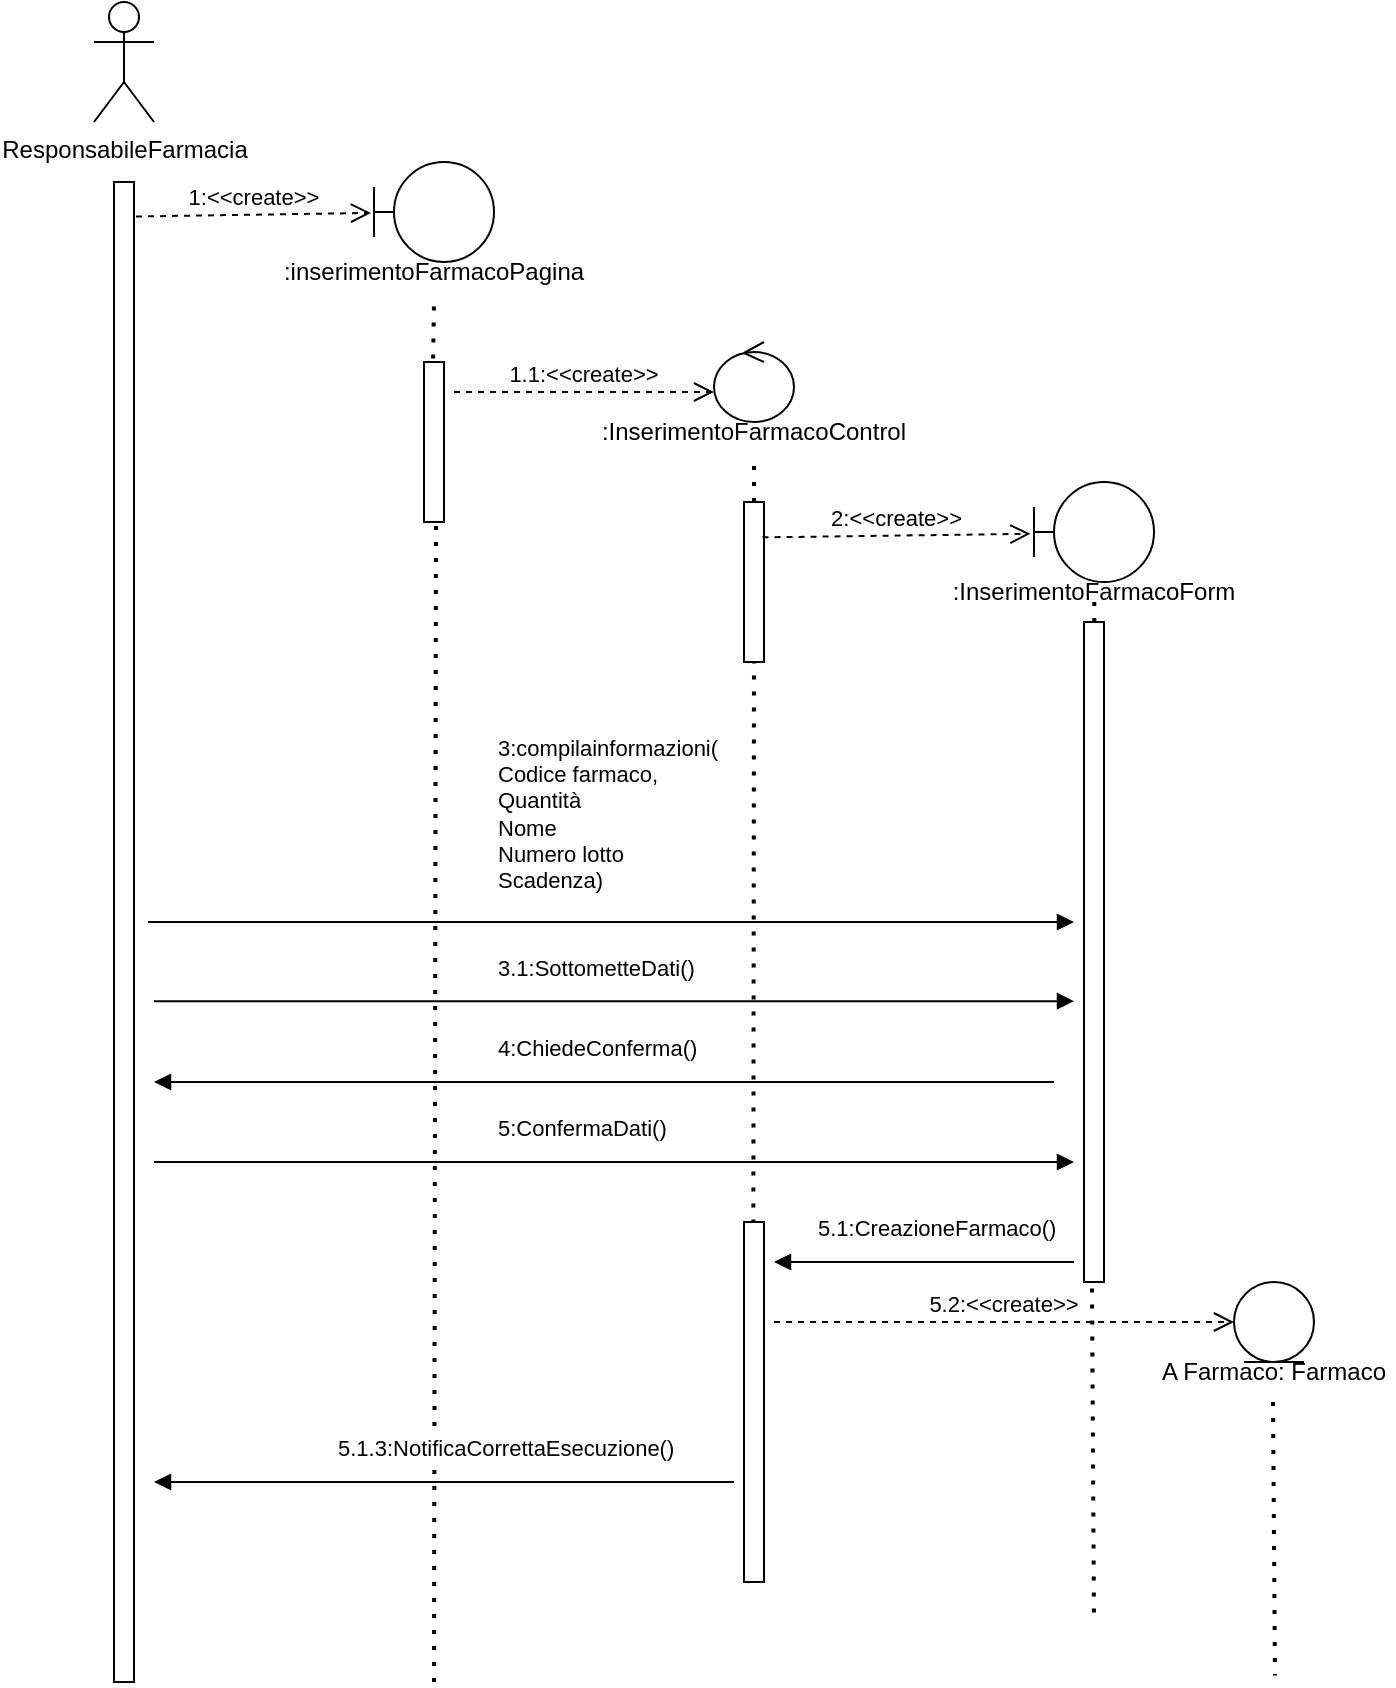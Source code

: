 <mxfile version="20.5.3" type="device"><diagram id="kgpKYQtTHZ0yAKxKKP6v" name="Page-1"><mxGraphModel dx="1022" dy="457" grid="1" gridSize="10" guides="1" tooltips="1" connect="1" arrows="1" fold="1" page="1" pageScale="1" pageWidth="850" pageHeight="1100" math="0" shadow="0"><root><mxCell id="0"/><mxCell id="1" parent="0"/><mxCell id="3nuBFxr9cyL0pnOWT2aG-10" value="1:&lt;&lt;create&gt;&gt;" style="verticalAlign=bottom;endArrow=open;dashed=1;endSize=8;shadow=0;strokeWidth=1;exitX=1.1;exitY=0.023;exitDx=0;exitDy=0;exitPerimeter=0;entryX=-0.025;entryY=0.509;entryDx=0;entryDy=0;entryPerimeter=0;" parent="1" source="3nuBFxr9cyL0pnOWT2aG-2" target="8NpI55J6ZHMxDpdkbmLV-36" edge="1"><mxGeometry relative="1" as="geometry"><mxPoint x="230" y="200" as="targetPoint"/></mxGeometry></mxCell><mxCell id="3nuBFxr9cyL0pnOWT2aG-2" value="" style="points=[];perimeter=orthogonalPerimeter;rounded=0;shadow=0;strokeWidth=1;" parent="1" vertex="1"><mxGeometry x="100" y="190" width="10" height="750" as="geometry"/></mxCell><mxCell id="8NpI55J6ZHMxDpdkbmLV-1" value="ResponsabileFarmacia" style="shape=umlActor;verticalLabelPosition=bottom;verticalAlign=top;html=1;outlineConnect=0;" vertex="1" parent="1"><mxGeometry x="90" y="100" width="30" height="60" as="geometry"/></mxCell><mxCell id="8NpI55J6ZHMxDpdkbmLV-20" value="1.1:&lt;&lt;create&gt;&gt;" style="verticalAlign=bottom;endArrow=open;dashed=1;endSize=8;shadow=0;strokeWidth=1;" edge="1" parent="1"><mxGeometry relative="1" as="geometry"><mxPoint x="400" y="295" as="targetPoint"/><mxPoint x="270" y="295" as="sourcePoint"/></mxGeometry></mxCell><mxCell id="8NpI55J6ZHMxDpdkbmLV-35" value="" style="endArrow=none;dashed=1;html=1;dashPattern=1 3;strokeWidth=2;rounded=0;entryX=0.5;entryY=1;entryDx=0;entryDy=0;startArrow=none;" edge="1" parent="1" source="8NpI55J6ZHMxDpdkbmLV-48" target="8NpI55J6ZHMxDpdkbmLV-47"><mxGeometry width="50" height="50" relative="1" as="geometry"><mxPoint x="420" y="440" as="sourcePoint"/><mxPoint x="420" y="340" as="targetPoint"/></mxGeometry></mxCell><mxCell id="8NpI55J6ZHMxDpdkbmLV-36" value="" style="shape=umlBoundary;whiteSpace=wrap;html=1;" vertex="1" parent="1"><mxGeometry x="230" y="180" width="60" height="50" as="geometry"/></mxCell><mxCell id="8NpI55J6ZHMxDpdkbmLV-38" value="" style="html=1;points=[];perimeter=orthogonalPerimeter;" vertex="1" parent="1"><mxGeometry x="255" y="280" width="10" height="80" as="geometry"/></mxCell><mxCell id="8NpI55J6ZHMxDpdkbmLV-39" value="" style="endArrow=none;dashed=1;html=1;dashPattern=1 3;strokeWidth=2;rounded=0;entryX=0.599;entryY=1.009;entryDx=0;entryDy=0;entryPerimeter=0;" edge="1" parent="1" target="8NpI55J6ZHMxDpdkbmLV-38"><mxGeometry width="50" height="50" relative="1" as="geometry"><mxPoint x="260" y="940" as="sourcePoint"/><mxPoint x="259.95" y="220.36" as="targetPoint"/></mxGeometry></mxCell><mxCell id="8NpI55J6ZHMxDpdkbmLV-42" value=":inserimentoFarmacoPagina" style="text;html=1;strokeColor=none;fillColor=none;align=center;verticalAlign=middle;whiteSpace=wrap;rounded=0;" vertex="1" parent="1"><mxGeometry x="230" y="220" width="60" height="30" as="geometry"/></mxCell><mxCell id="8NpI55J6ZHMxDpdkbmLV-43" value="" style="endArrow=none;dashed=1;html=1;dashPattern=1 3;strokeWidth=2;rounded=0;exitX=0.456;exitY=-0.022;exitDx=0;exitDy=0;exitPerimeter=0;entryX=0.5;entryY=1;entryDx=0;entryDy=0;" edge="1" parent="1" source="8NpI55J6ZHMxDpdkbmLV-38" target="8NpI55J6ZHMxDpdkbmLV-42"><mxGeometry width="50" height="50" relative="1" as="geometry"><mxPoint x="255" y="300" as="sourcePoint"/><mxPoint x="260" y="250" as="targetPoint"/></mxGeometry></mxCell><mxCell id="8NpI55J6ZHMxDpdkbmLV-46" value="" style="ellipse;shape=umlControl;whiteSpace=wrap;html=1;" vertex="1" parent="1"><mxGeometry x="400" y="270" width="40" height="40" as="geometry"/></mxCell><mxCell id="8NpI55J6ZHMxDpdkbmLV-47" value=":InserimentoFarmacoControl" style="text;html=1;strokeColor=none;fillColor=none;align=center;verticalAlign=middle;whiteSpace=wrap;rounded=0;" vertex="1" parent="1"><mxGeometry x="390" y="300" width="60" height="30" as="geometry"/></mxCell><mxCell id="8NpI55J6ZHMxDpdkbmLV-48" value="" style="html=1;points=[];perimeter=orthogonalPerimeter;" vertex="1" parent="1"><mxGeometry x="415" y="350" width="10" height="80" as="geometry"/></mxCell><mxCell id="8NpI55J6ZHMxDpdkbmLV-49" value="" style="endArrow=none;dashed=1;html=1;dashPattern=1 3;strokeWidth=2;rounded=0;entryX=0.5;entryY=1;entryDx=0;entryDy=0;exitX=0.467;exitY=0.004;exitDx=0;exitDy=0;exitPerimeter=0;" edge="1" parent="1" source="8NpI55J6ZHMxDpdkbmLV-74" target="8NpI55J6ZHMxDpdkbmLV-48"><mxGeometry width="50" height="50" relative="1" as="geometry"><mxPoint x="420" y="720" as="sourcePoint"/><mxPoint x="420" y="325" as="targetPoint"/></mxGeometry></mxCell><mxCell id="8NpI55J6ZHMxDpdkbmLV-50" value="2:&lt;&lt;create&gt;&gt;" style="verticalAlign=bottom;endArrow=open;dashed=1;endSize=8;shadow=0;strokeWidth=1;exitX=0.929;exitY=0.221;exitDx=0;exitDy=0;exitPerimeter=0;entryX=-0.03;entryY=0.518;entryDx=0;entryDy=0;entryPerimeter=0;" edge="1" parent="1" source="8NpI55J6ZHMxDpdkbmLV-48" target="8NpI55J6ZHMxDpdkbmLV-51"><mxGeometry relative="1" as="geometry"><mxPoint x="560" y="358" as="targetPoint"/><mxPoint x="430" y="360" as="sourcePoint"/></mxGeometry></mxCell><mxCell id="8NpI55J6ZHMxDpdkbmLV-51" value="" style="shape=umlBoundary;whiteSpace=wrap;html=1;" vertex="1" parent="1"><mxGeometry x="560" y="340" width="60" height="50" as="geometry"/></mxCell><mxCell id="8NpI55J6ZHMxDpdkbmLV-57" value="" style="endArrow=none;dashed=1;html=1;dashPattern=1 3;strokeWidth=2;rounded=0;entryX=0.5;entryY=1;entryDx=0;entryDy=0;startArrow=none;" edge="1" parent="1" source="8NpI55J6ZHMxDpdkbmLV-58"><mxGeometry width="50" height="50" relative="1" as="geometry"><mxPoint x="589.71" y="580.457" as="sourcePoint"/><mxPoint x="590.15" y="400" as="targetPoint"/></mxGeometry></mxCell><mxCell id="8NpI55J6ZHMxDpdkbmLV-58" value="" style="html=1;points=[];perimeter=orthogonalPerimeter;" vertex="1" parent="1"><mxGeometry x="585" y="410" width="10" height="330" as="geometry"/></mxCell><mxCell id="8NpI55J6ZHMxDpdkbmLV-60" value=":InserimentoFarmacoForm" style="text;html=1;strokeColor=none;fillColor=none;align=center;verticalAlign=middle;whiteSpace=wrap;rounded=0;" vertex="1" parent="1"><mxGeometry x="560" y="380" width="60" height="30" as="geometry"/></mxCell><mxCell id="8NpI55J6ZHMxDpdkbmLV-65" value="3:compilainformazioni(&lt;br&gt;Codice farmaco,&lt;br&gt;Quantità&lt;br&gt;Nome&lt;br&gt;Numero lotto&lt;br&gt;Scadenza)&lt;br&gt;&lt;br&gt;" style="endArrow=block;endFill=1;html=1;edgeStyle=orthogonalEdgeStyle;align=left;verticalAlign=top;rounded=0;" edge="1" parent="1"><mxGeometry x="-0.231" y="100" relative="1" as="geometry"><mxPoint x="125" y="560" as="sourcePoint"/><mxPoint x="580" y="560" as="targetPoint"/><Array as="points"><mxPoint x="117" y="560"/><mxPoint x="127" y="560"/></Array><mxPoint as="offset"/></mxGeometry></mxCell><mxCell id="8NpI55J6ZHMxDpdkbmLV-67" value="3.1:SottometteDati()" style="endArrow=block;endFill=1;html=1;edgeStyle=orthogonalEdgeStyle;align=left;verticalAlign=top;rounded=0;" edge="1" parent="1"><mxGeometry x="-0.261" y="30" relative="1" as="geometry"><mxPoint x="120" y="599.58" as="sourcePoint"/><mxPoint x="580" y="599.58" as="targetPoint"/><Array as="points"><mxPoint x="120" y="599.58"/></Array><mxPoint as="offset"/></mxGeometry></mxCell><mxCell id="8NpI55J6ZHMxDpdkbmLV-70" value="4:ChiedeConferma()" style="endArrow=block;endFill=1;html=1;edgeStyle=orthogonalEdgeStyle;align=left;verticalAlign=top;rounded=0;" edge="1" parent="1"><mxGeometry x="0.244" y="-30" relative="1" as="geometry"><mxPoint x="570" y="640" as="sourcePoint"/><mxPoint x="120" y="640" as="targetPoint"/><mxPoint as="offset"/></mxGeometry></mxCell><mxCell id="8NpI55J6ZHMxDpdkbmLV-72" value="5:ConfermaDati()" style="endArrow=block;endFill=1;html=1;edgeStyle=orthogonalEdgeStyle;align=left;verticalAlign=top;rounded=0;" edge="1" parent="1"><mxGeometry x="-0.261" y="30" relative="1" as="geometry"><mxPoint x="120" y="680" as="sourcePoint"/><mxPoint x="580" y="680" as="targetPoint"/><Array as="points"><mxPoint x="120" y="680"/></Array><mxPoint as="offset"/></mxGeometry></mxCell><mxCell id="8NpI55J6ZHMxDpdkbmLV-74" value="" style="html=1;points=[];perimeter=orthogonalPerimeter;" vertex="1" parent="1"><mxGeometry x="415" y="710" width="10" height="180" as="geometry"/></mxCell><mxCell id="8NpI55J6ZHMxDpdkbmLV-75" value="5.2:&lt;&lt;create&gt;&gt;" style="verticalAlign=bottom;endArrow=open;dashed=1;endSize=8;shadow=0;strokeWidth=1;" edge="1" parent="1"><mxGeometry relative="1" as="geometry"><mxPoint x="660" y="760" as="targetPoint"/><mxPoint x="430" y="760" as="sourcePoint"/></mxGeometry></mxCell><mxCell id="8NpI55J6ZHMxDpdkbmLV-76" value="" style="ellipse;shape=umlEntity;whiteSpace=wrap;html=1;" vertex="1" parent="1"><mxGeometry x="660" y="740" width="40" height="40" as="geometry"/></mxCell><mxCell id="8NpI55J6ZHMxDpdkbmLV-77" value="A Farmaco: Farmaco" style="text;html=1;strokeColor=none;fillColor=none;align=center;verticalAlign=middle;whiteSpace=wrap;rounded=0;" vertex="1" parent="1"><mxGeometry x="620" y="770" width="120" height="30" as="geometry"/></mxCell><mxCell id="8NpI55J6ZHMxDpdkbmLV-78" value="" style="endArrow=none;dashed=1;html=1;dashPattern=1 3;strokeWidth=2;rounded=0;exitX=0.4;exitY=1.01;exitDx=0;exitDy=0;exitPerimeter=0;" edge="1" parent="1"><mxGeometry width="50" height="50" relative="1" as="geometry"><mxPoint x="679.5" y="800" as="sourcePoint"/><mxPoint x="680.5" y="936.7" as="targetPoint"/></mxGeometry></mxCell><mxCell id="8NpI55J6ZHMxDpdkbmLV-81" value="" style="endArrow=none;dashed=1;html=1;dashPattern=1 3;strokeWidth=2;rounded=0;exitX=0.4;exitY=1.01;exitDx=0;exitDy=0;exitPerimeter=0;" edge="1" parent="1" source="8NpI55J6ZHMxDpdkbmLV-58"><mxGeometry width="50" height="50" relative="1" as="geometry"><mxPoint x="589" y="743.3" as="sourcePoint"/><mxPoint x="590" y="910" as="targetPoint"/></mxGeometry></mxCell><mxCell id="8NpI55J6ZHMxDpdkbmLV-84" value="" style="endArrow=none;dashed=1;html=1;dashPattern=1 3;strokeWidth=2;rounded=0;exitX=0.4;exitY=1.01;exitDx=0;exitDy=0;exitPerimeter=0;startArrow=none;" edge="1" parent="1"><mxGeometry width="50" height="50" relative="1" as="geometry"><mxPoint x="589" y="820.2" as="sourcePoint"/><mxPoint x="588.973" y="820.0" as="targetPoint"/></mxGeometry></mxCell><mxCell id="8NpI55J6ZHMxDpdkbmLV-88" value="5.1.3:NotificaCorrettaEsecuzione()" style="endArrow=block;endFill=1;html=1;edgeStyle=orthogonalEdgeStyle;align=left;verticalAlign=top;rounded=0;" edge="1" parent="1"><mxGeometry x="0.379" y="-30" relative="1" as="geometry"><mxPoint x="410" y="840" as="sourcePoint"/><mxPoint x="120" y="840" as="targetPoint"/><Array as="points"><mxPoint x="320" y="840"/><mxPoint x="320" y="840"/></Array><mxPoint as="offset"/></mxGeometry></mxCell><mxCell id="8NpI55J6ZHMxDpdkbmLV-93" value="5.1:CreazioneFarmaco()" style="endArrow=block;endFill=1;html=1;edgeStyle=orthogonalEdgeStyle;align=left;verticalAlign=top;rounded=0;" edge="1" parent="1"><mxGeometry x="0.733" y="-30" relative="1" as="geometry"><mxPoint x="580" y="730" as="sourcePoint"/><mxPoint x="430" y="730" as="targetPoint"/><Array as="points"><mxPoint x="440" y="730"/></Array><mxPoint as="offset"/></mxGeometry></mxCell></root></mxGraphModel></diagram></mxfile>